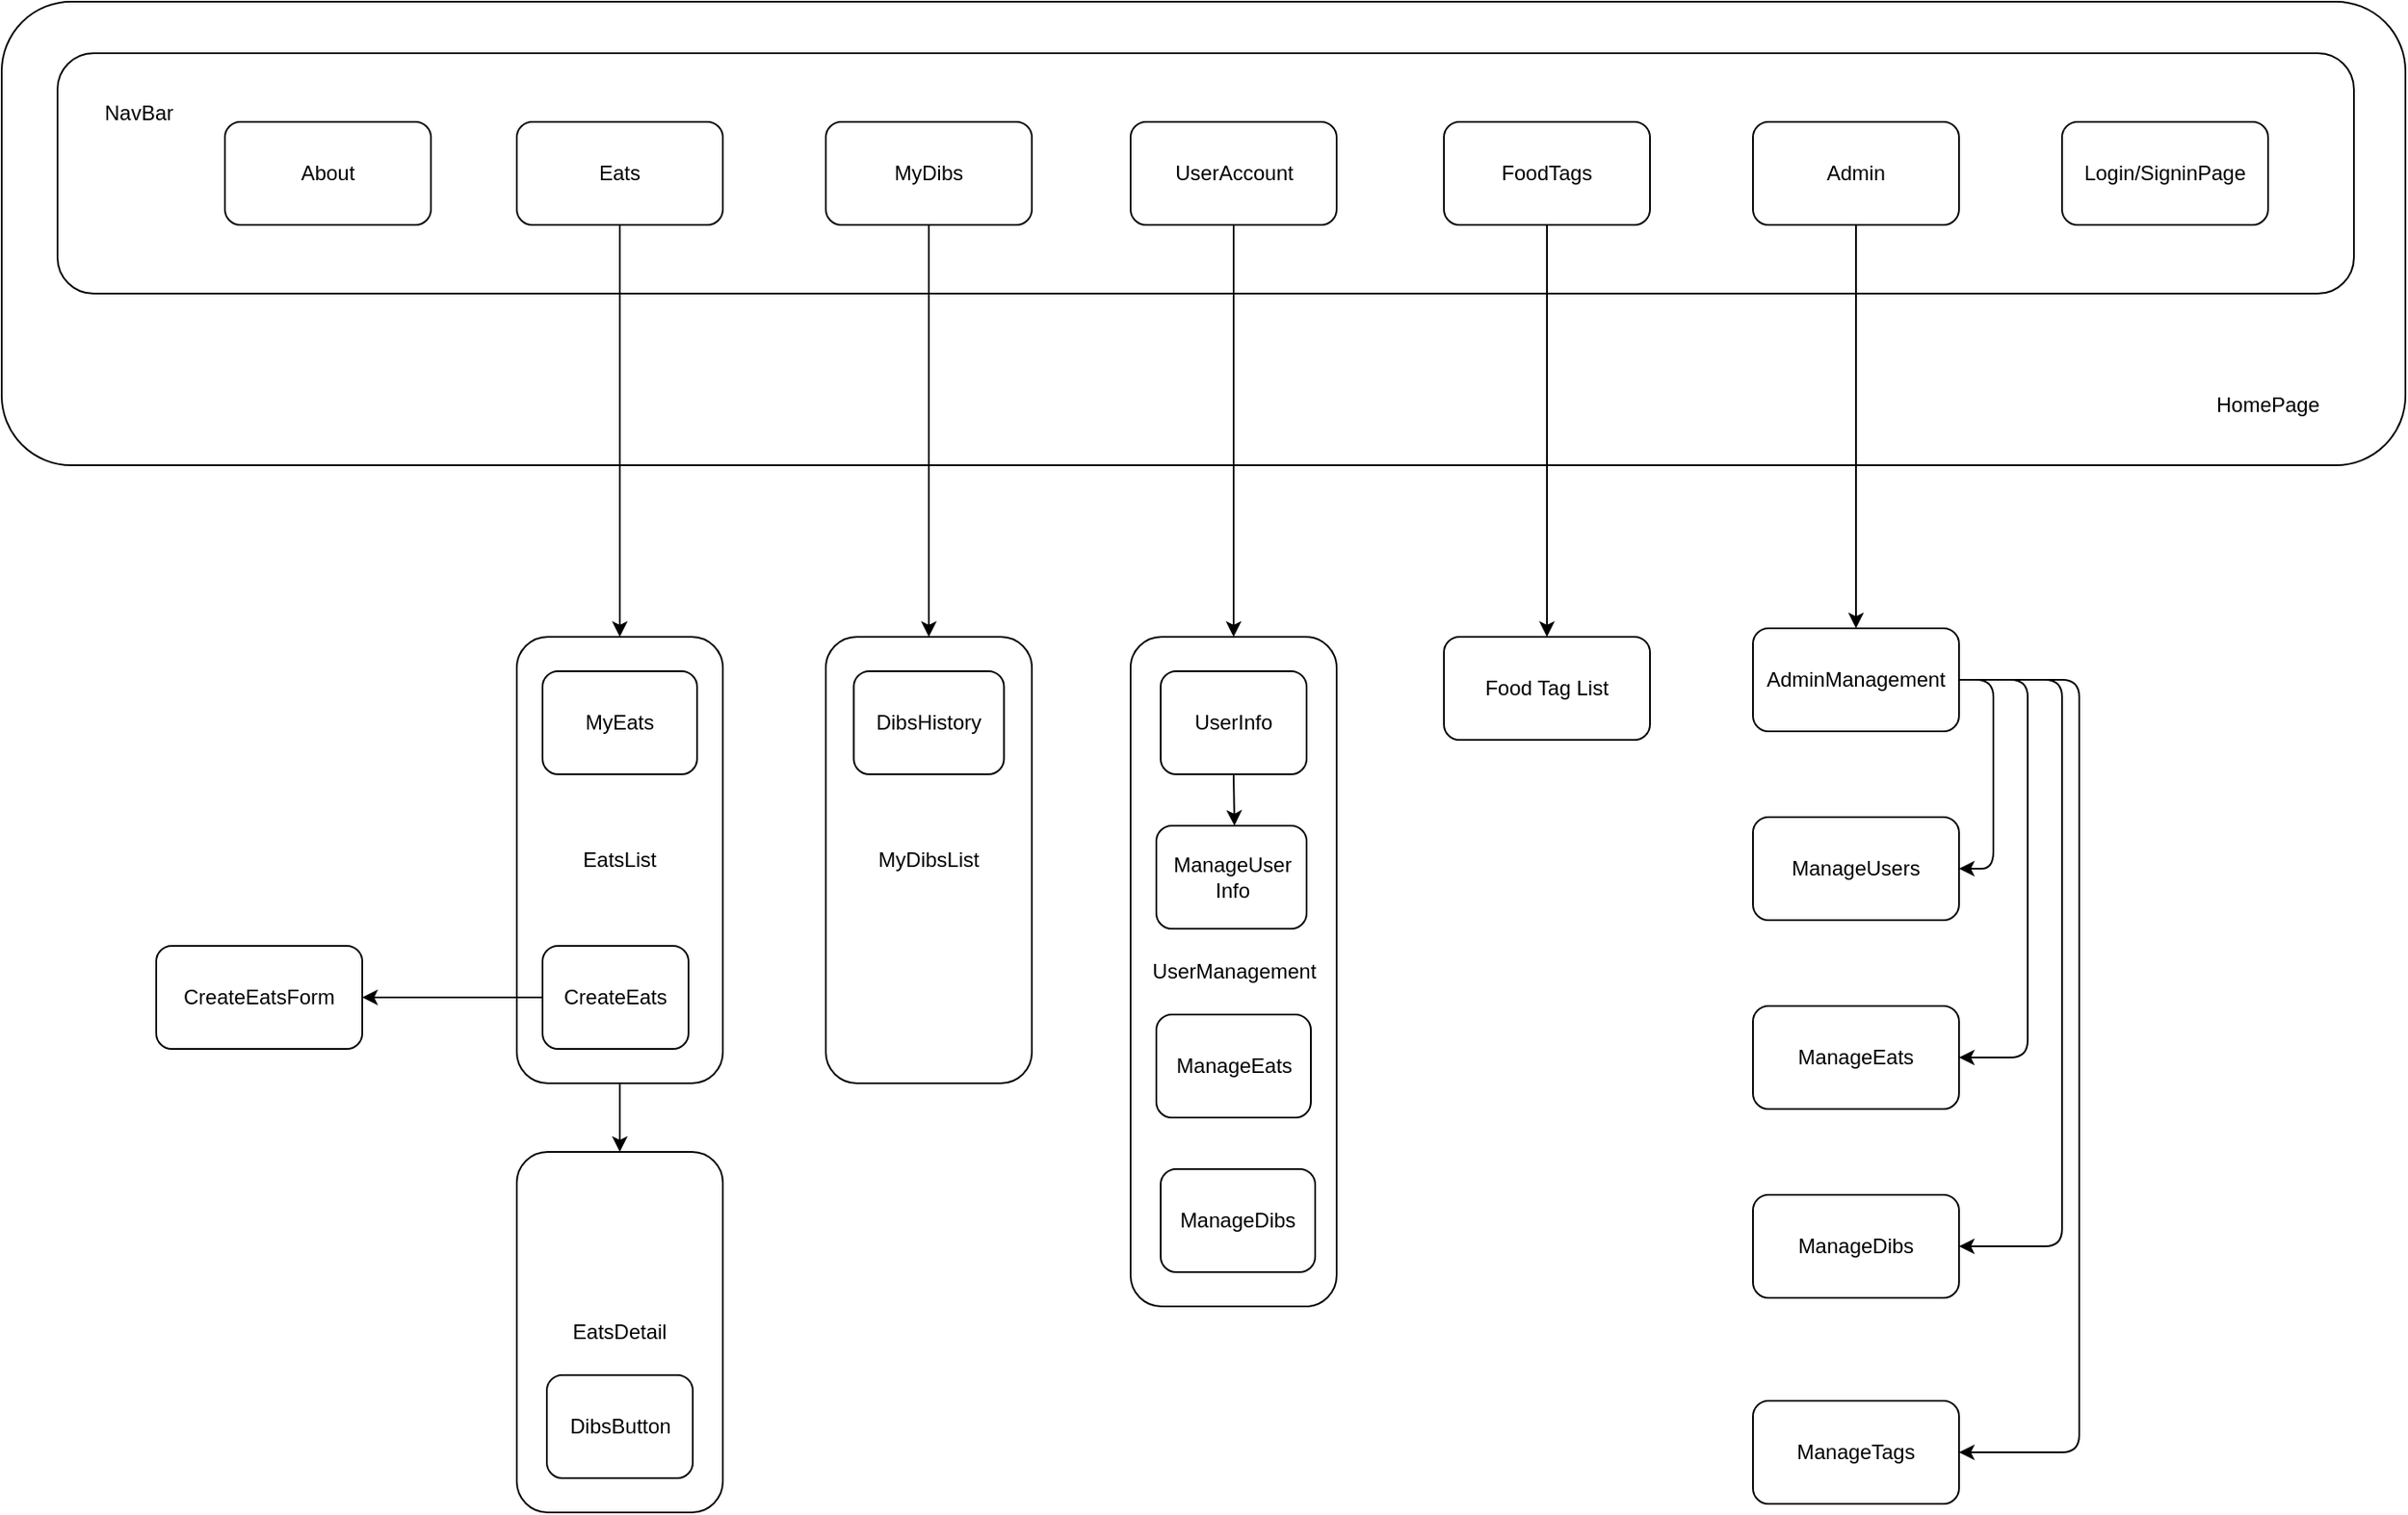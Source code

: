 <mxfile>
    <diagram id="fBvhwpozcFTh1RLcFCyL" name="Page-1">
        <mxGraphModel dx="2472" dy="794" grid="1" gridSize="10" guides="1" tooltips="1" connect="1" arrows="1" fold="1" page="1" pageScale="1" pageWidth="850" pageHeight="1100" math="0" shadow="0">
            <root>
                <mxCell id="0"/>
                <mxCell id="1" parent="0"/>
                <mxCell id="2" value="" style="rounded=1;whiteSpace=wrap;html=1;" parent="1" vertex="1">
                    <mxGeometry x="-750" y="120" width="1400" height="270" as="geometry"/>
                </mxCell>
                <mxCell id="8" value="" style="rounded=1;whiteSpace=wrap;html=1;" parent="1" vertex="1">
                    <mxGeometry x="-717.5" y="150" width="1337.5" height="140" as="geometry"/>
                </mxCell>
                <mxCell id="3" value="About" style="rounded=1;whiteSpace=wrap;html=1;" parent="1" vertex="1">
                    <mxGeometry x="-620" y="190" width="120" height="60" as="geometry"/>
                </mxCell>
                <mxCell id="4" value="Eats&lt;br&gt;" style="rounded=1;whiteSpace=wrap;html=1;" parent="1" vertex="1">
                    <mxGeometry x="-450" y="190" width="120" height="60" as="geometry"/>
                </mxCell>
                <mxCell id="5" value="UserAccount" style="rounded=1;whiteSpace=wrap;html=1;" parent="1" vertex="1">
                    <mxGeometry x="-92.5" y="190" width="120" height="60" as="geometry"/>
                </mxCell>
                <mxCell id="6" value="Admin" style="rounded=1;whiteSpace=wrap;html=1;" parent="1" vertex="1">
                    <mxGeometry x="270" y="190" width="120" height="60" as="geometry"/>
                </mxCell>
                <mxCell id="9" value="NavBar" style="text;strokeColor=none;align=center;fillColor=none;html=1;verticalAlign=middle;whiteSpace=wrap;rounded=0;" parent="1" vertex="1">
                    <mxGeometry x="-700" y="170" width="60" height="30" as="geometry"/>
                </mxCell>
                <mxCell id="13" value="HomePage" style="text;strokeColor=none;align=center;fillColor=none;html=1;verticalAlign=middle;whiteSpace=wrap;rounded=0;" parent="1" vertex="1">
                    <mxGeometry x="540" y="340" width="60" height="30" as="geometry"/>
                </mxCell>
                <mxCell id="15" value="" style="endArrow=classic;html=1;exitX=0.5;exitY=1;exitDx=0;exitDy=0;entryX=0.5;entryY=0;entryDx=0;entryDy=0;" parent="1" source="4" target="19" edge="1">
                    <mxGeometry width="50" height="50" relative="1" as="geometry">
                        <mxPoint x="-430" y="430" as="sourcePoint"/>
                        <mxPoint x="-420" y="480" as="targetPoint"/>
                    </mxGeometry>
                </mxCell>
                <mxCell id="16" value="" style="endArrow=classic;html=1;exitX=0.5;exitY=1;exitDx=0;exitDy=0;entryX=0.5;entryY=0;entryDx=0;entryDy=0;" parent="1" source="5" target="20" edge="1">
                    <mxGeometry width="50" height="50" relative="1" as="geometry">
                        <mxPoint x="-380" y="460" as="sourcePoint"/>
                        <mxPoint x="-230" y="480" as="targetPoint"/>
                    </mxGeometry>
                </mxCell>
                <mxCell id="17" value="" style="endArrow=classic;html=1;exitX=0.5;exitY=1;exitDx=0;exitDy=0;entryX=0.5;entryY=0;entryDx=0;entryDy=0;" parent="1" source="6" target="25" edge="1">
                    <mxGeometry width="50" height="50" relative="1" as="geometry">
                        <mxPoint x="-380" y="460" as="sourcePoint"/>
                        <mxPoint x="-50" y="480" as="targetPoint"/>
                    </mxGeometry>
                </mxCell>
                <mxCell id="19" value="EatsList" style="rounded=1;whiteSpace=wrap;html=1;" parent="1" vertex="1">
                    <mxGeometry x="-450" y="490" width="120" height="260" as="geometry"/>
                </mxCell>
                <mxCell id="20" value="UserManagement" style="rounded=1;whiteSpace=wrap;html=1;" parent="1" vertex="1">
                    <mxGeometry x="-92.5" y="490" width="120" height="390" as="geometry"/>
                </mxCell>
                <mxCell id="25" value="AdminManagement" style="rounded=1;whiteSpace=wrap;html=1;" parent="1" vertex="1">
                    <mxGeometry x="270" y="485" width="120" height="60" as="geometry"/>
                </mxCell>
                <mxCell id="34" value="ManageUsers" style="rounded=1;whiteSpace=wrap;html=1;" parent="1" vertex="1">
                    <mxGeometry x="270" y="595" width="120" height="60" as="geometry"/>
                </mxCell>
                <mxCell id="35" value="ManageEats" style="rounded=1;whiteSpace=wrap;html=1;" parent="1" vertex="1">
                    <mxGeometry x="270" y="705" width="120" height="60" as="geometry"/>
                </mxCell>
                <mxCell id="36" value="" style="endArrow=classic;html=1;exitX=1;exitY=0.5;exitDx=0;exitDy=0;entryX=1;entryY=0.5;entryDx=0;entryDy=0;" parent="1" source="25" target="34" edge="1">
                    <mxGeometry width="50" height="50" relative="1" as="geometry">
                        <mxPoint x="-100" y="515" as="sourcePoint"/>
                        <mxPoint x="-50" y="465" as="targetPoint"/>
                        <Array as="points">
                            <mxPoint x="410" y="515"/>
                            <mxPoint x="410" y="625"/>
                        </Array>
                    </mxGeometry>
                </mxCell>
                <mxCell id="37" value="" style="endArrow=classic;html=1;exitX=1;exitY=0.5;exitDx=0;exitDy=0;" parent="1" source="25" edge="1">
                    <mxGeometry width="50" height="50" relative="1" as="geometry">
                        <mxPoint y="445" as="sourcePoint"/>
                        <mxPoint x="390" y="735" as="targetPoint"/>
                        <Array as="points">
                            <mxPoint x="430" y="515"/>
                            <mxPoint x="430" y="735"/>
                        </Array>
                    </mxGeometry>
                </mxCell>
                <mxCell id="38" value="ManageDibs" style="rounded=1;whiteSpace=wrap;html=1;" parent="1" vertex="1">
                    <mxGeometry x="270" y="815" width="120" height="60" as="geometry"/>
                </mxCell>
                <mxCell id="39" value="" style="endArrow=classic;html=1;entryX=1;entryY=0.5;entryDx=0;entryDy=0;exitX=1;exitY=0.5;exitDx=0;exitDy=0;" parent="1" source="25" target="38" edge="1">
                    <mxGeometry width="50" height="50" relative="1" as="geometry">
                        <mxPoint x="40" y="515" as="sourcePoint"/>
                        <mxPoint x="-50" y="465" as="targetPoint"/>
                        <Array as="points">
                            <mxPoint x="450" y="515"/>
                            <mxPoint x="450" y="845"/>
                        </Array>
                    </mxGeometry>
                </mxCell>
                <mxCell id="40" value="MyDibs" style="rounded=1;whiteSpace=wrap;html=1;" parent="1" vertex="1">
                    <mxGeometry x="-270" y="190" width="120" height="60" as="geometry"/>
                </mxCell>
                <mxCell id="42" value="EatsDetail" style="rounded=1;whiteSpace=wrap;html=1;" parent="1" vertex="1">
                    <mxGeometry x="-450" y="790" width="120" height="210" as="geometry"/>
                </mxCell>
                <mxCell id="43" value="" style="endArrow=classic;html=1;exitX=0.5;exitY=1;exitDx=0;exitDy=0;entryX=0.5;entryY=0;entryDx=0;entryDy=0;" parent="1" source="19" target="42" edge="1">
                    <mxGeometry width="50" height="50" relative="1" as="geometry">
                        <mxPoint x="-370" y="630" as="sourcePoint"/>
                        <mxPoint x="-320" y="580" as="targetPoint"/>
                    </mxGeometry>
                </mxCell>
                <mxCell id="44" value="DibsButton" style="rounded=1;whiteSpace=wrap;html=1;" parent="1" vertex="1">
                    <mxGeometry x="-432.5" y="920" width="85" height="60" as="geometry"/>
                </mxCell>
                <mxCell id="46" value="MyDibsList" style="rounded=1;whiteSpace=wrap;html=1;" parent="1" vertex="1">
                    <mxGeometry x="-270" y="490" width="120" height="260" as="geometry"/>
                </mxCell>
                <mxCell id="47" value="" style="endArrow=classic;html=1;exitX=0.5;exitY=1;exitDx=0;exitDy=0;entryX=0.5;entryY=0;entryDx=0;entryDy=0;" parent="1" source="40" target="46" edge="1">
                    <mxGeometry width="50" height="50" relative="1" as="geometry">
                        <mxPoint x="-320" y="620" as="sourcePoint"/>
                        <mxPoint x="-270" y="570" as="targetPoint"/>
                    </mxGeometry>
                </mxCell>
                <mxCell id="51" value="DibsHistory" style="rounded=1;whiteSpace=wrap;html=1;" parent="1" vertex="1">
                    <mxGeometry x="-253.75" y="510" width="87.5" height="60" as="geometry"/>
                </mxCell>
                <mxCell id="58" value="MyEats" style="rounded=1;whiteSpace=wrap;html=1;" parent="1" vertex="1">
                    <mxGeometry x="-435" y="510" width="90" height="60" as="geometry"/>
                </mxCell>
                <mxCell id="63" value="ManageEats" style="rounded=1;whiteSpace=wrap;html=1;" parent="1" vertex="1">
                    <mxGeometry x="-77.5" y="710" width="90" height="60" as="geometry"/>
                </mxCell>
                <mxCell id="64" value="ManageDibs" style="rounded=1;whiteSpace=wrap;html=1;" parent="1" vertex="1">
                    <mxGeometry x="-75" y="800" width="90" height="60" as="geometry"/>
                </mxCell>
                <mxCell id="65" value="CreateEatsForm" style="rounded=1;whiteSpace=wrap;html=1;" parent="1" vertex="1">
                    <mxGeometry x="-660" y="670" width="120" height="60" as="geometry"/>
                </mxCell>
                <mxCell id="67" value="" style="endArrow=classic;html=1;exitX=0;exitY=0.5;exitDx=0;exitDy=0;entryX=1;entryY=0.5;entryDx=0;entryDy=0;" parent="1" source="68" target="65" edge="1">
                    <mxGeometry width="50" height="50" relative="1" as="geometry">
                        <mxPoint x="-80" y="620" as="sourcePoint"/>
                        <mxPoint x="-30" y="570" as="targetPoint"/>
                        <Array as="points">
                            <mxPoint x="-530" y="700"/>
                        </Array>
                    </mxGeometry>
                </mxCell>
                <mxCell id="68" value="CreateEats" style="rounded=1;whiteSpace=wrap;html=1;" parent="1" vertex="1">
                    <mxGeometry x="-435" y="670" width="85" height="60" as="geometry"/>
                </mxCell>
                <mxCell id="71" value="Login/SigninPage" style="rounded=1;whiteSpace=wrap;html=1;" parent="1" vertex="1">
                    <mxGeometry x="450" y="190" width="120" height="60" as="geometry"/>
                </mxCell>
                <mxCell id="73" value="UserInfo" style="rounded=1;whiteSpace=wrap;html=1;" parent="1" vertex="1">
                    <mxGeometry x="-75" y="510" width="85" height="60" as="geometry"/>
                </mxCell>
                <mxCell id="74" value="ManageUser&lt;br&gt;Info" style="rounded=1;whiteSpace=wrap;html=1;" parent="1" vertex="1">
                    <mxGeometry x="-77.5" y="600" width="87.5" height="60" as="geometry"/>
                </mxCell>
                <mxCell id="75" value="" style="endArrow=classic;html=1;exitX=0.5;exitY=1;exitDx=0;exitDy=0;" parent="1" source="73" edge="1">
                    <mxGeometry width="50" height="50" relative="1" as="geometry">
                        <mxPoint x="-150" y="610" as="sourcePoint"/>
                        <mxPoint x="-32" y="600" as="targetPoint"/>
                    </mxGeometry>
                </mxCell>
                <mxCell id="76" value="ManageTags" style="rounded=1;whiteSpace=wrap;html=1;" vertex="1" parent="1">
                    <mxGeometry x="270" y="935" width="120" height="60" as="geometry"/>
                </mxCell>
                <mxCell id="77" value="" style="endArrow=classic;html=1;entryX=1;entryY=0.5;entryDx=0;entryDy=0;exitX=1;exitY=0.5;exitDx=0;exitDy=0;" edge="1" parent="1" source="25" target="76">
                    <mxGeometry width="50" height="50" relative="1" as="geometry">
                        <mxPoint x="400" y="525" as="sourcePoint"/>
                        <mxPoint x="400" y="855" as="targetPoint"/>
                        <Array as="points">
                            <mxPoint x="460" y="515"/>
                            <mxPoint x="460" y="855"/>
                            <mxPoint x="460" y="965"/>
                        </Array>
                    </mxGeometry>
                </mxCell>
                <mxCell id="78" value="FoodTags" style="rounded=1;whiteSpace=wrap;html=1;" vertex="1" parent="1">
                    <mxGeometry x="90" y="190" width="120" height="60" as="geometry"/>
                </mxCell>
                <mxCell id="80" value="Food Tag List" style="rounded=1;whiteSpace=wrap;html=1;" vertex="1" parent="1">
                    <mxGeometry x="90" y="490" width="120" height="60" as="geometry"/>
                </mxCell>
                <mxCell id="81" value="" style="endArrow=classic;html=1;entryX=0.5;entryY=0;entryDx=0;entryDy=0;exitX=0.5;exitY=1;exitDx=0;exitDy=0;" edge="1" parent="1" source="78" target="80">
                    <mxGeometry width="50" height="50" relative="1" as="geometry">
                        <mxPoint x="340" y="260" as="sourcePoint"/>
                        <mxPoint x="340" y="495" as="targetPoint"/>
                    </mxGeometry>
                </mxCell>
            </root>
        </mxGraphModel>
    </diagram>
</mxfile>